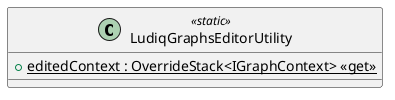 @startuml
class LudiqGraphsEditorUtility <<static>> {
    + {static} editedContext : OverrideStack<IGraphContext> <<get>>
}
@enduml
